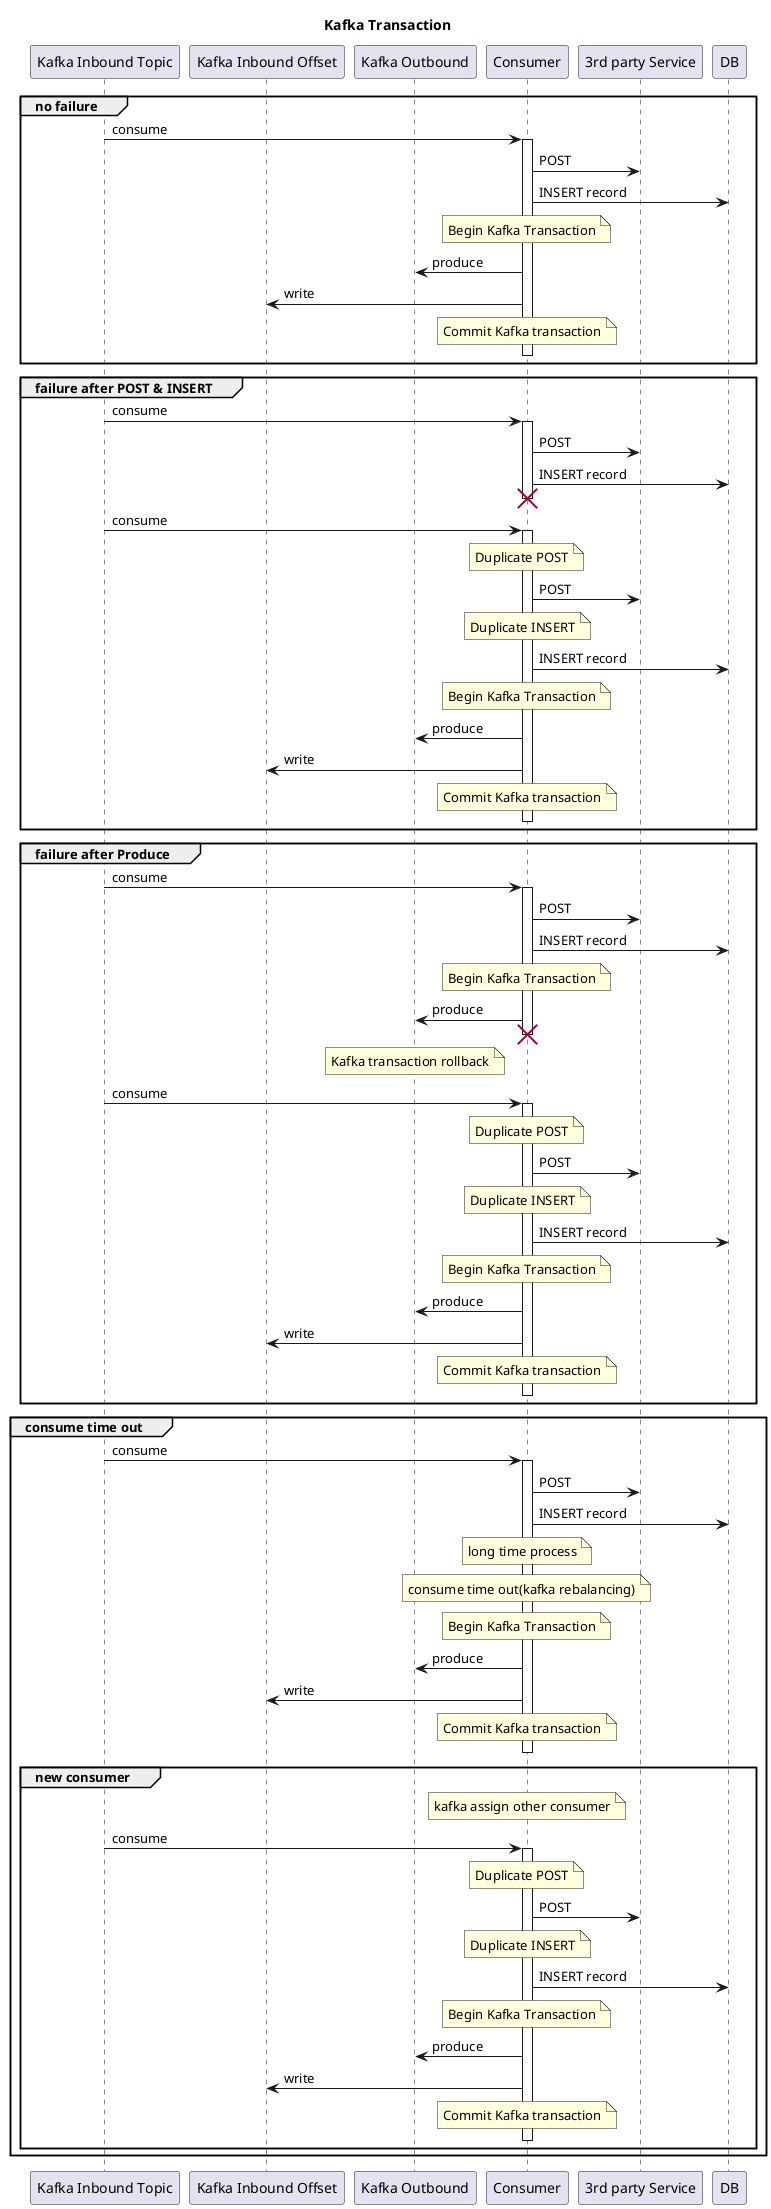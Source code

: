 @startuml

participant kafkainboundtopic as "Kafka Inbound Topic"
participant kafkainboundoffset as "Kafka Inbound Offset"
participant kafkaoutbound as "Kafka Outbound"
participant consumer as "Consumer"
participant 3service as "3rd party Service"
participant db as "DB"

title Kafka Transaction

group no failure
    kafkainboundtopic -> consumer : consume
    activate consumer
    consumer -> 3service : POST
    consumer -> db : INSERT record
    note over consumer : Begin Kafka Transaction
    consumer -> kafkaoutbound : produce
    consumer -> kafkainboundoffset : write
    note over consumer : Commit Kafka transaction
    consumer -[hidden]-> db
    deactivate
end

group failure after POST & INSERT
    kafkainboundtopic -> consumer : consume
    activate consumer
    consumer -> 3service : POST
    consumer -> db : INSERT record
    consumer -[hidden]-> db
    destroy consumer
    deactivate consumer

    kafkainboundtopic -> consumer : consume
    activate consumer
    note over consumer : Duplicate POST
    consumer -> 3service : POST
    note over consumer : Duplicate INSERT
    consumer -> db : INSERT record
    note over consumer : Begin Kafka Transaction
    consumer -> kafkaoutbound : produce
    consumer -> kafkainboundoffset : write
    note over consumer : Commit Kafka transaction
    consumer -[hidden]-> db
    deactivate
end

group failure after Produce
    kafkainboundtopic -> consumer : consume
    activate consumer
    consumer -> 3service : POST
    consumer -> db : INSERT record
    note over consumer : Begin Kafka Transaction
    consumer -> kafkaoutbound : produce
    consumer -[hidden]-> db
    destroy consumer
    note over kafkaoutbound : Kafka transaction rollback
    deactivate consumer

    kafkainboundtopic -> consumer : consume
    activate consumer
    note over consumer : Duplicate POST
    consumer -> 3service : POST
    note over consumer : Duplicate INSERT
    consumer -> db : INSERT record
    note over consumer : Begin Kafka Transaction
    consumer -> kafkaoutbound : produce
    consumer -> kafkainboundoffset : write
    note over consumer : Commit Kafka transaction
    consumer -[hidden]-> db
    deactivate
end


group consume time out
    kafkainboundtopic -> consumer : consume
    activate consumer
    consumer -> 3service : POST
    consumer -> db : INSERT record
    note over consumer : long time process
    note over consumer : consume time out(kafka rebalancing)
    note over consumer : Begin Kafka Transaction
    consumer -> kafkaoutbound : produce
    consumer -> kafkainboundoffset : write
    note over consumer : Commit Kafka transaction
    consumer -[hidden]-> db
    deactivate

    group new consumer
        note over consumer : kafka assign other consumer

        kafkainboundtopic -> consumer : consume
        activate consumer
        note over consumer : Duplicate POST
        consumer -> 3service : POST
        note over consumer : Duplicate INSERT
        consumer -> db : INSERT record
        note over consumer : Begin Kafka Transaction
        consumer -> kafkaoutbound : produce
        consumer -> kafkainboundoffset : write
        note over consumer : Commit Kafka transaction
        consumer -[hidden]-> db
        deactivate
    end
end

@enduml